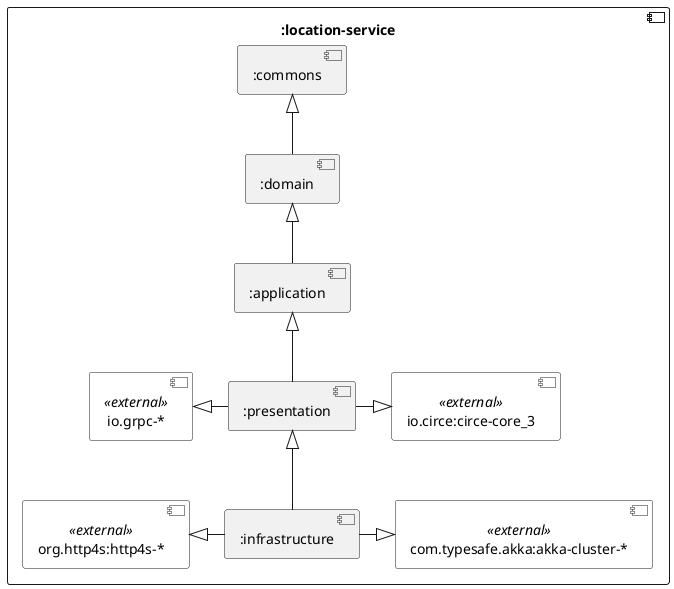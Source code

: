 @startuml repo-structure

skinparam component {
    BackgroundColor<<external>> White
    BackgroundColor<<executable>> #ccffcc
    BackgroundColor<<test>> cyan
}
skinparam DatabaseBackgroundColor LightYellow
skinparam NodeBackgroundColor White

component ":location-service" {
    [:commons] as C
    [:domain] as D
    [:application] as A

    [:presentation] as P
    [io.circe:circe-core_3] as circe <<external>>
    [io.grpc-*] as grpc <<external>>

    [:infrastructure] as I
    [org.http4s:http4s-*] as http4s <<external>>
    [com.typesafe.akka:akka-cluster-*] as akka <<external>>

    D -up-|> C
    A -up-|> D
    P -up-|> A
    circe <|-left- P
    grpc <|-right- P
    I -up-|> P
    http4s <|- I
    I -|> akka
}

@enduml